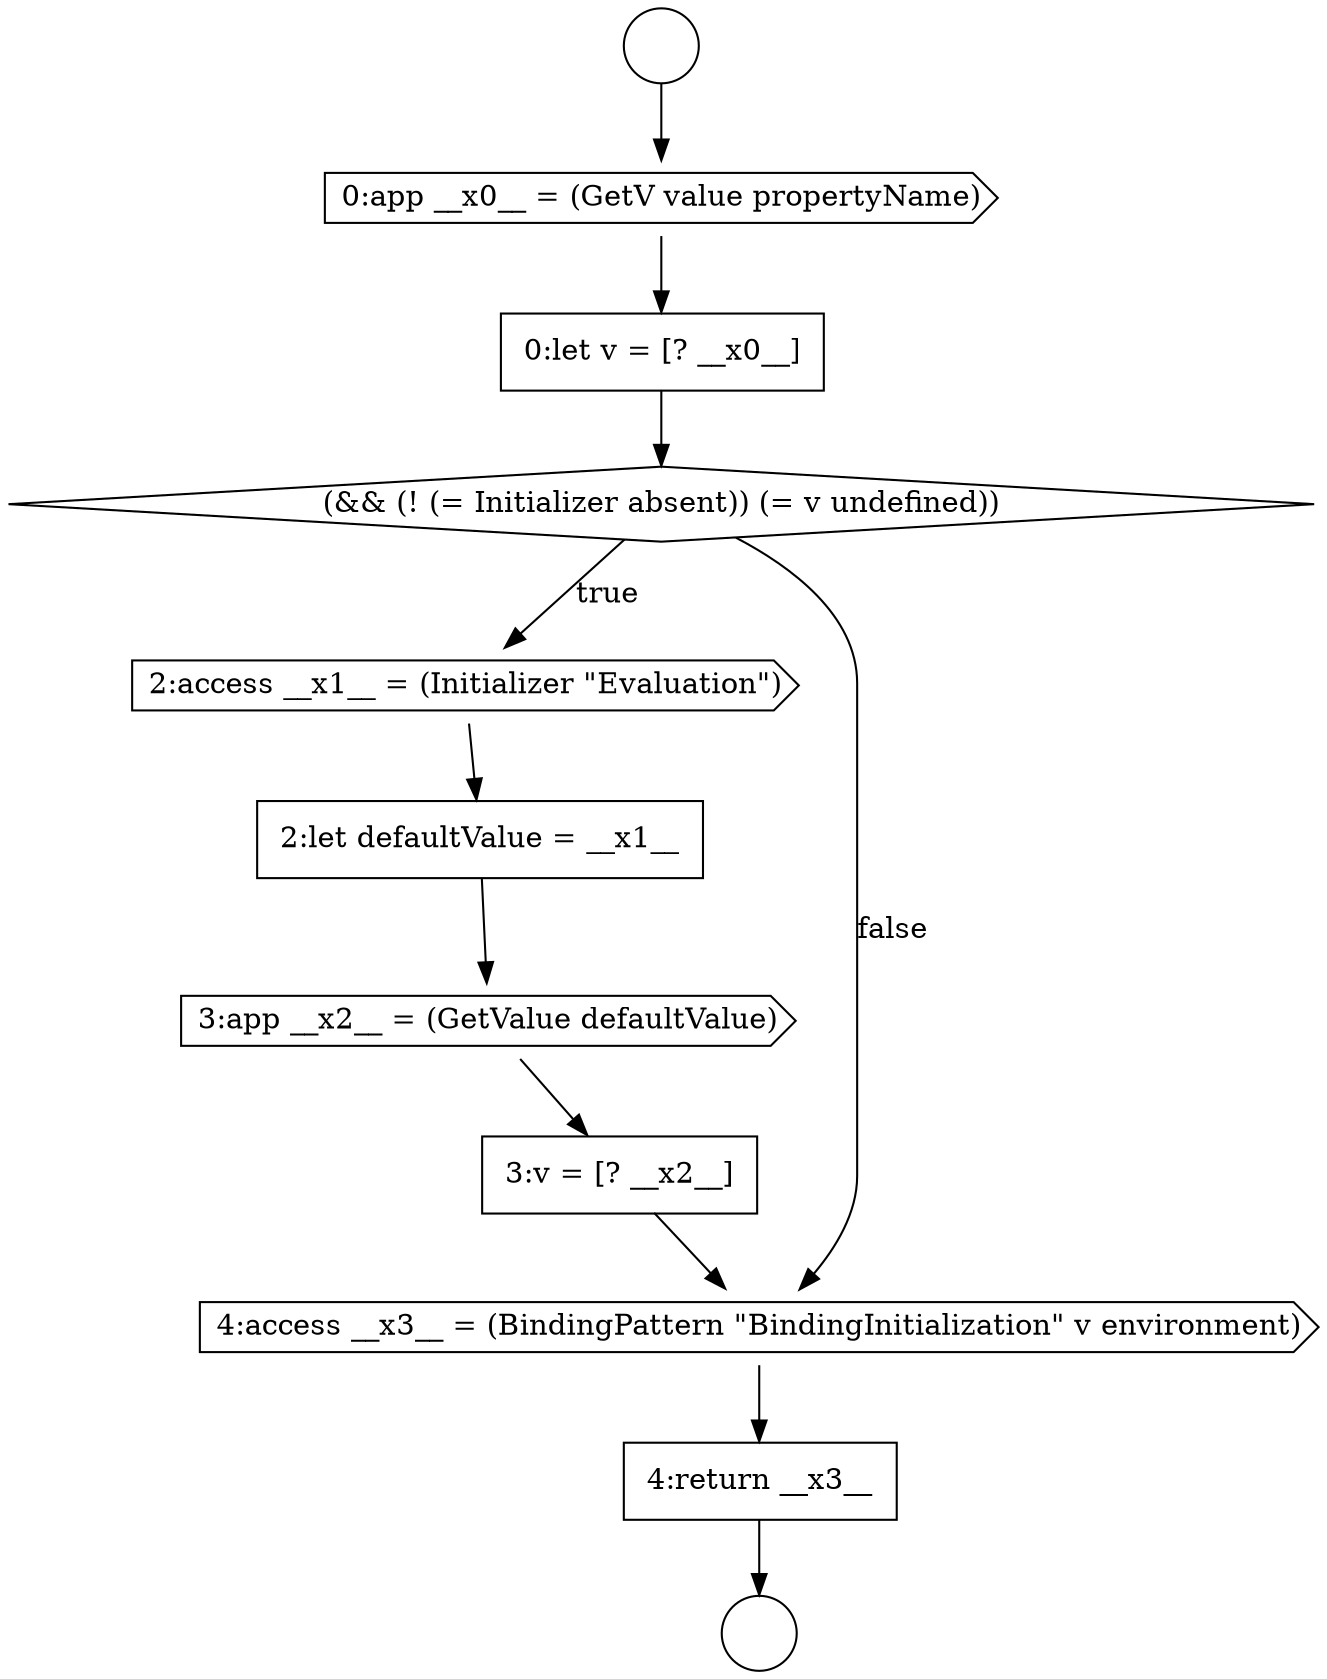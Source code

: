 digraph {
  node6986 [shape=cds, label=<<font color="black">2:access __x1__ = (Initializer &quot;Evaluation&quot;)</font>> color="black" fillcolor="white" style=filled]
  node6987 [shape=none, margin=0, label=<<font color="black">
    <table border="0" cellborder="1" cellspacing="0" cellpadding="10">
      <tr><td align="left">2:let defaultValue = __x1__</td></tr>
    </table>
  </font>> color="black" fillcolor="white" style=filled]
  node6983 [shape=cds, label=<<font color="black">0:app __x0__ = (GetV value propertyName)</font>> color="black" fillcolor="white" style=filled]
  node6990 [shape=cds, label=<<font color="black">4:access __x3__ = (BindingPattern &quot;BindingInitialization&quot; v environment)</font>> color="black" fillcolor="white" style=filled]
  node6988 [shape=cds, label=<<font color="black">3:app __x2__ = (GetValue defaultValue)</font>> color="black" fillcolor="white" style=filled]
  node6982 [shape=circle label=" " color="black" fillcolor="white" style=filled]
  node6991 [shape=none, margin=0, label=<<font color="black">
    <table border="0" cellborder="1" cellspacing="0" cellpadding="10">
      <tr><td align="left">4:return __x3__</td></tr>
    </table>
  </font>> color="black" fillcolor="white" style=filled]
  node6989 [shape=none, margin=0, label=<<font color="black">
    <table border="0" cellborder="1" cellspacing="0" cellpadding="10">
      <tr><td align="left">3:v = [? __x2__]</td></tr>
    </table>
  </font>> color="black" fillcolor="white" style=filled]
  node6981 [shape=circle label=" " color="black" fillcolor="white" style=filled]
  node6985 [shape=diamond, label=<<font color="black">(&amp;&amp; (! (= Initializer absent)) (= v undefined))</font>> color="black" fillcolor="white" style=filled]
  node6984 [shape=none, margin=0, label=<<font color="black">
    <table border="0" cellborder="1" cellspacing="0" cellpadding="10">
      <tr><td align="left">0:let v = [? __x0__]</td></tr>
    </table>
  </font>> color="black" fillcolor="white" style=filled]
  node6985 -> node6986 [label=<<font color="black">true</font>> color="black"]
  node6985 -> node6990 [label=<<font color="black">false</font>> color="black"]
  node6981 -> node6983 [ color="black"]
  node6988 -> node6989 [ color="black"]
  node6991 -> node6982 [ color="black"]
  node6986 -> node6987 [ color="black"]
  node6987 -> node6988 [ color="black"]
  node6989 -> node6990 [ color="black"]
  node6990 -> node6991 [ color="black"]
  node6983 -> node6984 [ color="black"]
  node6984 -> node6985 [ color="black"]
}
